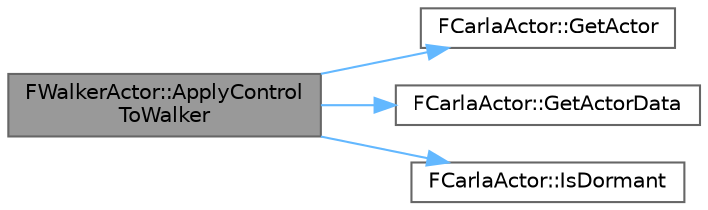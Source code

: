 digraph "FWalkerActor::ApplyControlToWalker"
{
 // INTERACTIVE_SVG=YES
 // LATEX_PDF_SIZE
  bgcolor="transparent";
  edge [fontname=Helvetica,fontsize=10,labelfontname=Helvetica,labelfontsize=10];
  node [fontname=Helvetica,fontsize=10,shape=box,height=0.2,width=0.4];
  rankdir="LR";
  Node1 [id="Node000001",label="FWalkerActor::ApplyControl\lToWalker",height=0.2,width=0.4,color="gray40", fillcolor="grey60", style="filled", fontcolor="black",tooltip=" "];
  Node1 -> Node2 [id="edge1_Node000001_Node000002",color="steelblue1",style="solid",tooltip=" "];
  Node2 [id="Node000002",label="FCarlaActor::GetActor",height=0.2,width=0.4,color="grey40", fillcolor="white", style="filled",URL="$dc/dde/classFCarlaActor.html#a4d2752987e47827efd488b90053ad415",tooltip=" "];
  Node1 -> Node3 [id="edge2_Node000001_Node000003",color="steelblue1",style="solid",tooltip=" "];
  Node3 [id="Node000003",label="FCarlaActor::GetActorData",height=0.2,width=0.4,color="grey40", fillcolor="white", style="filled",URL="$dc/dde/classFCarlaActor.html#a91773d7762150f11081c48d558bd0764",tooltip=" "];
  Node1 -> Node4 [id="edge3_Node000001_Node000004",color="steelblue1",style="solid",tooltip=" "];
  Node4 [id="Node000004",label="FCarlaActor::IsDormant",height=0.2,width=0.4,color="grey40", fillcolor="white", style="filled",URL="$dc/dde/classFCarlaActor.html#a49f76353c69e02542858ed2cf6eeb000",tooltip=" "];
}
